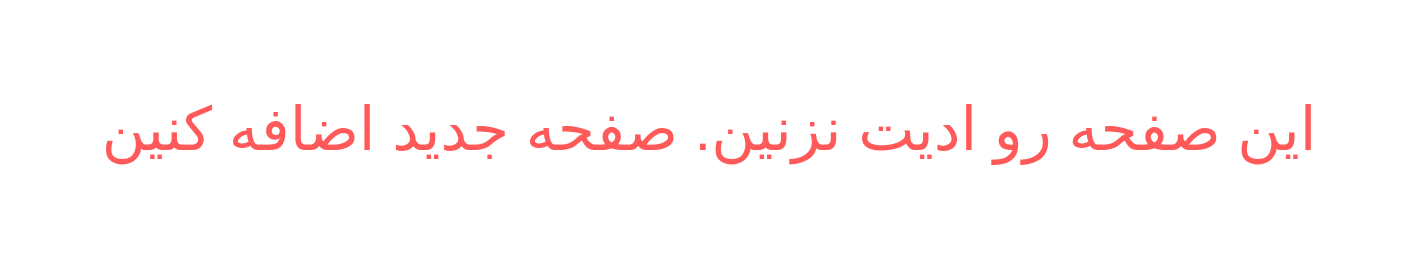 <mxfile version="23.0.2" type="github">
  <diagram name="Labs" id="d2KiAx9O_kRmnixwuyJP">
    <mxGraphModel dx="1314" dy="831" grid="0" gridSize="10" guides="1" tooltips="1" connect="1" arrows="1" fold="1" page="1" pageScale="1" pageWidth="1000" pageHeight="500" math="0" shadow="0">
      <root>
        <mxCell id="0" />
        <mxCell id="1" parent="0" />
        <mxCell id="bVASFtPOgcxSvp45b3UM-1" value="&lt;font color=&quot;#ff5959&quot; style=&quot;font-size: 30px;&quot;&gt;این صفحه رو ادیت نزنین. صفحه جدید اضافه کنین&lt;/font&gt;" style="text;html=1;strokeColor=none;fillColor=none;align=center;verticalAlign=middle;whiteSpace=wrap;rounded=0;" vertex="1" parent="1">
          <mxGeometry x="146" y="186" width="709" height="128" as="geometry" />
        </mxCell>
      </root>
    </mxGraphModel>
  </diagram>
</mxfile>
